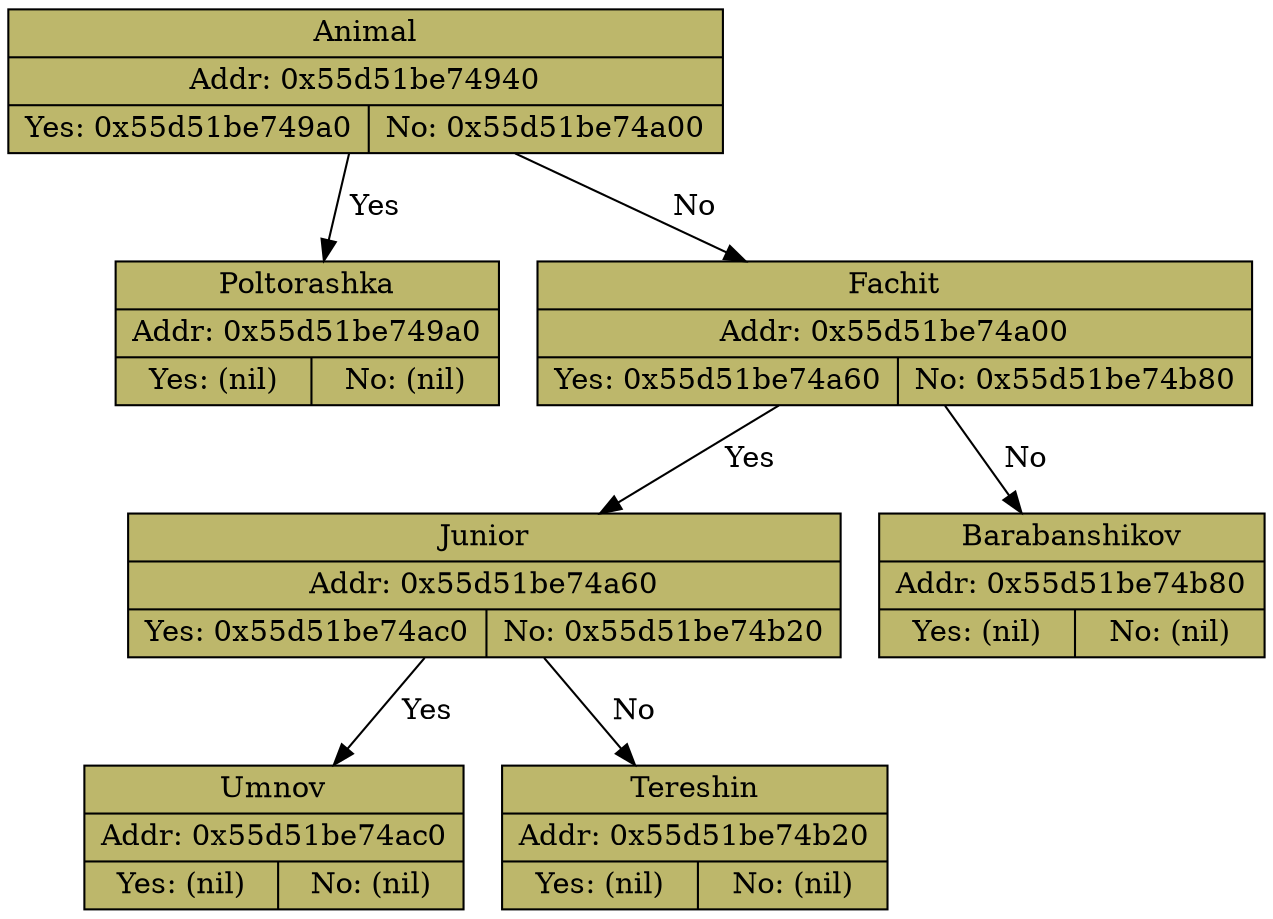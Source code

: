 digraph 
{
 Animal [shape=record, fillcolor = darkkhaki, style = filled, label = " { Animal | Addr: 0x55d51be74940 | {Yes: 0x55d51be749a0 | No: 0x55d51be74a00 }}" ] 
 Animal -> Poltorashka [label = " Yes "]; 
 Poltorashka [shape=record, fillcolor = darkkhaki, style = filled, label = " { Poltorashka | Addr: 0x55d51be749a0 | {Yes: (nil) | No: (nil) }}" ] 
 Animal -> Fachit [label = " No "]; 
 Fachit [shape=record, fillcolor = darkkhaki, style = filled, label = " { Fachit | Addr: 0x55d51be74a00 | {Yes: 0x55d51be74a60 | No: 0x55d51be74b80 }}" ] 
 Fachit -> Junior [label = " Yes "]; 
 Junior [shape=record, fillcolor = darkkhaki, style = filled, label = " { Junior | Addr: 0x55d51be74a60 | {Yes: 0x55d51be74ac0 | No: 0x55d51be74b20 }}" ] 
 Junior -> Umnov [label = " Yes "]; 
 Umnov [shape=record, fillcolor = darkkhaki, style = filled, label = " { Umnov | Addr: 0x55d51be74ac0 | {Yes: (nil) | No: (nil) }}" ] 
 Junior -> Tereshin [label = " No "]; 
 Tereshin [shape=record, fillcolor = darkkhaki, style = filled, label = " { Tereshin | Addr: 0x55d51be74b20 | {Yes: (nil) | No: (nil) }}" ] 
 Fachit -> Barabanshikov [label = " No "]; 
 Barabanshikov [shape=record, fillcolor = darkkhaki, style = filled, label = " { Barabanshikov | Addr: 0x55d51be74b80 | {Yes: (nil) | No: (nil) }}" ] 
}